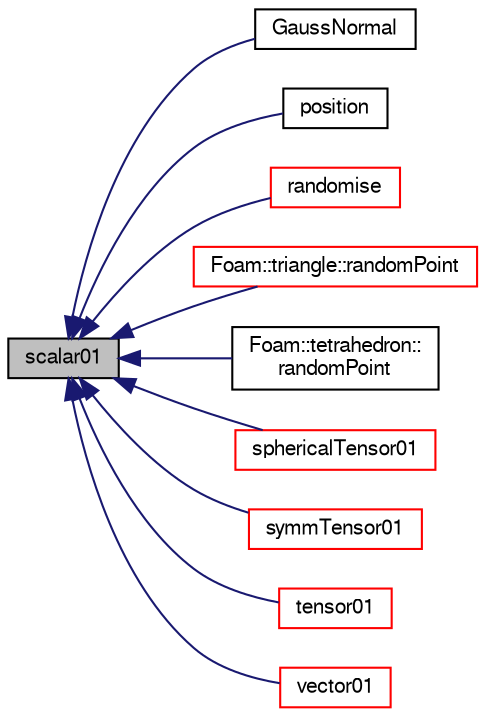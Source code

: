 digraph "scalar01"
{
  bgcolor="transparent";
  edge [fontname="FreeSans",fontsize="10",labelfontname="FreeSans",labelfontsize="10"];
  node [fontname="FreeSans",fontsize="10",shape=record];
  rankdir="LR";
  Node1 [label="scalar01",height=0.2,width=0.4,color="black", fillcolor="grey75", style="filled" fontcolor="black"];
  Node1 -> Node2 [dir="back",color="midnightblue",fontsize="10",style="solid",fontname="FreeSans"];
  Node2 [label="GaussNormal",height=0.2,width=0.4,color="black",URL="$a02004.html#a67fc09432c416f886ad7a1fdda146052",tooltip="Return a normal Gaussian randon number. "];
  Node1 -> Node3 [dir="back",color="midnightblue",fontsize="10",style="solid",fontname="FreeSans"];
  Node3 [label="position",height=0.2,width=0.4,color="black",URL="$a02004.html#a9103417ead6199f720a884081fb9501c"];
  Node1 -> Node4 [dir="back",color="midnightblue",fontsize="10",style="solid",fontname="FreeSans"];
  Node4 [label="randomise",height=0.2,width=0.4,color="red",URL="$a02004.html#a0dfc79922245a1b7421f618d4e446ce0"];
  Node1 -> Node5 [dir="back",color="midnightblue",fontsize="10",style="solid",fontname="FreeSans"];
  Node5 [label="Foam::triangle::randomPoint",height=0.2,width=0.4,color="red",URL="$a02603.html#a2a7788646c9c07bea1814ebb60e71d2b",tooltip="Return a random point on the triangle from a uniform. "];
  Node1 -> Node6 [dir="back",color="midnightblue",fontsize="10",style="solid",fontname="FreeSans"];
  Node6 [label="Foam::tetrahedron::\lrandomPoint",height=0.2,width=0.4,color="black",URL="$a02502.html#a2a7788646c9c07bea1814ebb60e71d2b",tooltip="Return a random point in the tetrahedron from a. "];
  Node1 -> Node7 [dir="back",color="midnightblue",fontsize="10",style="solid",fontname="FreeSans"];
  Node7 [label="sphericalTensor01",height=0.2,width=0.4,color="red",URL="$a02004.html#a17b7d33ef33e98e774e96fe40c56c693",tooltip="sphericalTensor with every component scalar01 "];
  Node1 -> Node8 [dir="back",color="midnightblue",fontsize="10",style="solid",fontname="FreeSans"];
  Node8 [label="symmTensor01",height=0.2,width=0.4,color="red",URL="$a02004.html#ab8d4deac7bd4204bd960e9ad0df3e899",tooltip="symmTensor with every component scalar01 "];
  Node1 -> Node9 [dir="back",color="midnightblue",fontsize="10",style="solid",fontname="FreeSans"];
  Node9 [label="tensor01",height=0.2,width=0.4,color="red",URL="$a02004.html#a7a15c42f806ed49cc8357f9757475d21",tooltip="Tensor with every component scalar01. "];
  Node1 -> Node10 [dir="back",color="midnightblue",fontsize="10",style="solid",fontname="FreeSans"];
  Node10 [label="vector01",height=0.2,width=0.4,color="red",URL="$a02004.html#a8054f945588476429bb5b664d5111529",tooltip="Vector with every component scalar01. "];
}
